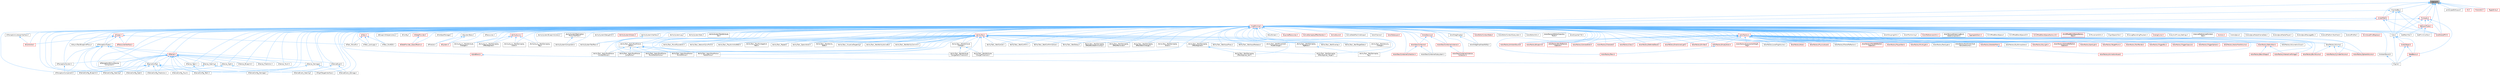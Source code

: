 digraph "Interval.h"
{
 // INTERACTIVE_SVG=YES
 // LATEX_PDF_SIZE
  bgcolor="transparent";
  edge [fontname=Helvetica,fontsize=10,labelfontname=Helvetica,labelfontsize=10];
  node [fontname=Helvetica,fontsize=10,shape=box,height=0.2,width=0.4];
  Node1 [id="Node000001",label="Interval.h",height=0.2,width=0.4,color="gray40", fillcolor="grey60", style="filled", fontcolor="black",tooltip=" "];
  Node1 -> Node2 [id="edge1_Node000001_Node000002",dir="back",color="steelblue1",style="solid",tooltip=" "];
  Node2 [id="Node000002",label="Core.h",height=0.2,width=0.4,color="grey40", fillcolor="white", style="filled",URL="$d6/dd7/Core_8h.html",tooltip=" "];
  Node2 -> Node3 [id="edge2_Node000002_Node000003",dir="back",color="steelblue1",style="solid",tooltip=" "];
  Node3 [id="Node000003",label="CoreUObject.h",height=0.2,width=0.4,color="red", fillcolor="#FFF0F0", style="filled",URL="$d0/ded/CoreUObject_8h.html",tooltip=" "];
  Node3 -> Node4 [id="edge3_Node000003_Node000004",dir="back",color="steelblue1",style="solid",tooltip=" "];
  Node4 [id="Node000004",label="Engine.h",height=0.2,width=0.4,color="grey40", fillcolor="white", style="filled",URL="$d1/d34/Public_2Engine_8h.html",tooltip=" "];
  Node3 -> Node6 [id="edge4_Node000003_Node000006",dir="back",color="steelblue1",style="solid",tooltip=" "];
  Node6 [id="Node000006",label="SlateBasics.h",height=0.2,width=0.4,color="red", fillcolor="#FFF0F0", style="filled",URL="$da/d2f/SlateBasics_8h.html",tooltip=" "];
  Node6 -> Node4 [id="edge5_Node000006_Node000004",dir="back",color="steelblue1",style="solid",tooltip=" "];
  Node2 -> Node4 [id="edge6_Node000002_Node000004",dir="back",color="steelblue1",style="solid",tooltip=" "];
  Node2 -> Node6 [id="edge7_Node000002_Node000006",dir="back",color="steelblue1",style="solid",tooltip=" "];
  Node1 -> Node11 [id="edge8_Node000001_Node000011",dir="back",color="steelblue1",style="solid",tooltip=" "];
  Node11 [id="Node000011",label="CoreMinimal.h",height=0.2,width=0.4,color="red", fillcolor="#FFF0F0", style="filled",URL="$d7/d67/CoreMinimal_8h.html",tooltip=" "];
  Node11 -> Node12 [id="edge9_Node000011_Node000012",dir="back",color="steelblue1",style="solid",tooltip=" "];
  Node12 [id="Node000012",label="AIAsyncTaskBlueprintProxy.h",height=0.2,width=0.4,color="grey40", fillcolor="white", style="filled",URL="$db/d07/AIAsyncTaskBlueprintProxy_8h.html",tooltip=" "];
  Node11 -> Node13 [id="edge10_Node000011_Node000013",dir="back",color="steelblue1",style="solid",tooltip=" "];
  Node13 [id="Node000013",label="AIBlueprintHelperLibrary.h",height=0.2,width=0.4,color="grey40", fillcolor="white", style="filled",URL="$dc/d00/AIBlueprintHelperLibrary_8h.html",tooltip=" "];
  Node11 -> Node14 [id="edge11_Node000011_Node000014",dir="back",color="steelblue1",style="solid",tooltip=" "];
  Node14 [id="Node000014",label="AIConfig.h",height=0.2,width=0.4,color="grey40", fillcolor="white", style="filled",URL="$da/da3/AIConfig_8h.html",tooltip=" "];
  Node11 -> Node15 [id="edge12_Node000011_Node000015",dir="back",color="steelblue1",style="solid",tooltip=" "];
  Node15 [id="Node000015",label="AIController.h",height=0.2,width=0.4,color="red", fillcolor="#FFF0F0", style="filled",URL="$d7/dd8/AIController_8h.html",tooltip=" "];
  Node11 -> Node18 [id="edge13_Node000011_Node000018",dir="back",color="steelblue1",style="solid",tooltip=" "];
  Node18 [id="Node000018",label="AIDataProvider.h",height=0.2,width=0.4,color="red", fillcolor="#FFF0F0", style="filled",URL="$dd/d5b/AIDataProvider_8h.html",tooltip=" "];
  Node18 -> Node19 [id="edge14_Node000018_Node000019",dir="back",color="steelblue1",style="solid",tooltip=" "];
  Node19 [id="Node000019",label="AIDataProvider_QueryParams.h",height=0.2,width=0.4,color="red", fillcolor="#FFF0F0", style="filled",URL="$d3/dd9/AIDataProvider__QueryParams_8h.html",tooltip=" "];
  Node11 -> Node19 [id="edge15_Node000011_Node000019",dir="back",color="steelblue1",style="solid",tooltip=" "];
  Node11 -> Node29 [id="edge16_Node000011_Node000029",dir="back",color="steelblue1",style="solid",tooltip=" "];
  Node29 [id="Node000029",label="AIHotSpotManager.h",height=0.2,width=0.4,color="grey40", fillcolor="white", style="filled",URL="$da/d1d/AIHotSpotManager_8h.html",tooltip=" "];
  Node11 -> Node30 [id="edge17_Node000011_Node000030",dir="back",color="steelblue1",style="solid",tooltip=" "];
  Node30 [id="Node000030",label="AIModule.h",height=0.2,width=0.4,color="grey40", fillcolor="white", style="filled",URL="$d9/df1/AIModule_8h.html",tooltip=" "];
  Node11 -> Node31 [id="edge18_Node000011_Node000031",dir="back",color="steelblue1",style="solid",tooltip=" "];
  Node31 [id="Node000031",label="AIPerceptionComponent.h",height=0.2,width=0.4,color="grey40", fillcolor="white", style="filled",URL="$d6/d0a/AIPerceptionComponent_8h.html",tooltip=" "];
  Node11 -> Node32 [id="edge19_Node000011_Node000032",dir="back",color="steelblue1",style="solid",tooltip=" "];
  Node32 [id="Node000032",label="AIPerceptionListenerInterface.h",height=0.2,width=0.4,color="grey40", fillcolor="white", style="filled",URL="$d4/dd7/AIPerceptionListenerInterface_8h.html",tooltip=" "];
  Node32 -> Node15 [id="edge20_Node000032_Node000015",dir="back",color="steelblue1",style="solid",tooltip=" "];
  Node11 -> Node33 [id="edge21_Node000011_Node000033",dir="back",color="steelblue1",style="solid",tooltip=" "];
  Node33 [id="Node000033",label="AIPerceptionStimuliSource\lComponent.h",height=0.2,width=0.4,color="grey40", fillcolor="white", style="filled",URL="$df/da3/AIPerceptionStimuliSourceComponent_8h.html",tooltip=" "];
  Node11 -> Node34 [id="edge22_Node000011_Node000034",dir="back",color="steelblue1",style="solid",tooltip=" "];
  Node34 [id="Node000034",label="AIPerceptionSystem.h",height=0.2,width=0.4,color="grey40", fillcolor="white", style="filled",URL="$d0/d08/AIPerceptionSystem_8h.html",tooltip=" "];
  Node34 -> Node31 [id="edge23_Node000034_Node000031",dir="back",color="steelblue1",style="solid",tooltip=" "];
  Node11 -> Node35 [id="edge24_Node000011_Node000035",dir="back",color="steelblue1",style="solid",tooltip=" "];
  Node35 [id="Node000035",label="AIPerceptionTypes.h",height=0.2,width=0.4,color="grey40", fillcolor="white", style="filled",URL="$de/d00/AIPerceptionTypes_8h.html",tooltip=" "];
  Node35 -> Node31 [id="edge25_Node000035_Node000031",dir="back",color="steelblue1",style="solid",tooltip=" "];
  Node35 -> Node34 [id="edge26_Node000035_Node000034",dir="back",color="steelblue1",style="solid",tooltip=" "];
  Node35 -> Node36 [id="edge27_Node000035_Node000036",dir="back",color="steelblue1",style="solid",tooltip=" "];
  Node36 [id="Node000036",label="AISense.h",height=0.2,width=0.4,color="red", fillcolor="#FFF0F0", style="filled",URL="$d3/dbd/AISense_8h.html",tooltip=" "];
  Node36 -> Node31 [id="edge28_Node000036_Node000031",dir="back",color="steelblue1",style="solid",tooltip=" "];
  Node36 -> Node33 [id="edge29_Node000036_Node000033",dir="back",color="steelblue1",style="solid",tooltip=" "];
  Node36 -> Node34 [id="edge30_Node000036_Node000034",dir="back",color="steelblue1",style="solid",tooltip=" "];
  Node36 -> Node37 [id="edge31_Node000036_Node000037",dir="back",color="steelblue1",style="solid",tooltip=" "];
  Node37 [id="Node000037",label="AISenseConfig.h",height=0.2,width=0.4,color="grey40", fillcolor="white", style="filled",URL="$d4/d73/AISenseConfig_8h.html",tooltip=" "];
  Node37 -> Node38 [id="edge32_Node000037_Node000038",dir="back",color="steelblue1",style="solid",tooltip=" "];
  Node38 [id="Node000038",label="AISenseConfig_Blueprint.h",height=0.2,width=0.4,color="grey40", fillcolor="white", style="filled",URL="$d7/ddf/AISenseConfig__Blueprint_8h.html",tooltip=" "];
  Node37 -> Node39 [id="edge33_Node000037_Node000039",dir="back",color="steelblue1",style="solid",tooltip=" "];
  Node39 [id="Node000039",label="AISenseConfig_Damage.h",height=0.2,width=0.4,color="grey40", fillcolor="white", style="filled",URL="$d4/d13/AISenseConfig__Damage_8h.html",tooltip=" "];
  Node37 -> Node40 [id="edge34_Node000037_Node000040",dir="back",color="steelblue1",style="solid",tooltip=" "];
  Node40 [id="Node000040",label="AISenseConfig_Hearing.h",height=0.2,width=0.4,color="grey40", fillcolor="white", style="filled",URL="$df/d81/AISenseConfig__Hearing_8h.html",tooltip=" "];
  Node37 -> Node41 [id="edge35_Node000037_Node000041",dir="back",color="steelblue1",style="solid",tooltip=" "];
  Node41 [id="Node000041",label="AISenseConfig_Prediction.h",height=0.2,width=0.4,color="grey40", fillcolor="white", style="filled",URL="$d2/d6e/AISenseConfig__Prediction_8h.html",tooltip=" "];
  Node37 -> Node42 [id="edge36_Node000037_Node000042",dir="back",color="steelblue1",style="solid",tooltip=" "];
  Node42 [id="Node000042",label="AISenseConfig_Sight.h",height=0.2,width=0.4,color="grey40", fillcolor="white", style="filled",URL="$d7/d17/AISenseConfig__Sight_8h.html",tooltip=" "];
  Node37 -> Node43 [id="edge37_Node000037_Node000043",dir="back",color="steelblue1",style="solid",tooltip=" "];
  Node43 [id="Node000043",label="AISenseConfig_Team.h",height=0.2,width=0.4,color="grey40", fillcolor="white", style="filled",URL="$dc/daf/AISenseConfig__Team_8h.html",tooltip=" "];
  Node37 -> Node44 [id="edge38_Node000037_Node000044",dir="back",color="steelblue1",style="solid",tooltip=" "];
  Node44 [id="Node000044",label="AISenseConfig_Touch.h",height=0.2,width=0.4,color="grey40", fillcolor="white", style="filled",URL="$df/d3a/AISenseConfig__Touch_8h.html",tooltip=" "];
  Node36 -> Node38 [id="edge39_Node000036_Node000038",dir="back",color="steelblue1",style="solid",tooltip=" "];
  Node36 -> Node39 [id="edge40_Node000036_Node000039",dir="back",color="steelblue1",style="solid",tooltip=" "];
  Node36 -> Node40 [id="edge41_Node000036_Node000040",dir="back",color="steelblue1",style="solid",tooltip=" "];
  Node36 -> Node41 [id="edge42_Node000036_Node000041",dir="back",color="steelblue1",style="solid",tooltip=" "];
  Node36 -> Node42 [id="edge43_Node000036_Node000042",dir="back",color="steelblue1",style="solid",tooltip=" "];
  Node36 -> Node43 [id="edge44_Node000036_Node000043",dir="back",color="steelblue1",style="solid",tooltip=" "];
  Node36 -> Node44 [id="edge45_Node000036_Node000044",dir="back",color="steelblue1",style="solid",tooltip=" "];
  Node36 -> Node45 [id="edge46_Node000036_Node000045",dir="back",color="steelblue1",style="solid",tooltip=" "];
  Node45 [id="Node000045",label="AISense_Blueprint.h",height=0.2,width=0.4,color="grey40", fillcolor="white", style="filled",URL="$d6/d30/AISense__Blueprint_8h.html",tooltip=" "];
  Node36 -> Node46 [id="edge47_Node000036_Node000046",dir="back",color="steelblue1",style="solid",tooltip=" "];
  Node46 [id="Node000046",label="AISense_Damage.h",height=0.2,width=0.4,color="grey40", fillcolor="white", style="filled",URL="$dd/d37/AISense__Damage_8h.html",tooltip=" "];
  Node46 -> Node39 [id="edge48_Node000046_Node000039",dir="back",color="steelblue1",style="solid",tooltip=" "];
  Node46 -> Node47 [id="edge49_Node000046_Node000047",dir="back",color="steelblue1",style="solid",tooltip=" "];
  Node47 [id="Node000047",label="AISenseEvent_Damage.h",height=0.2,width=0.4,color="grey40", fillcolor="white", style="filled",URL="$db/d23/AISenseEvent__Damage_8h.html",tooltip=" "];
  Node36 -> Node48 [id="edge50_Node000036_Node000048",dir="back",color="steelblue1",style="solid",tooltip=" "];
  Node48 [id="Node000048",label="AISense_Hearing.h",height=0.2,width=0.4,color="grey40", fillcolor="white", style="filled",URL="$dc/d03/AISense__Hearing_8h.html",tooltip=" "];
  Node48 -> Node40 [id="edge51_Node000048_Node000040",dir="back",color="steelblue1",style="solid",tooltip=" "];
  Node48 -> Node49 [id="edge52_Node000048_Node000049",dir="back",color="steelblue1",style="solid",tooltip=" "];
  Node49 [id="Node000049",label="AISenseEvent_Hearing.h",height=0.2,width=0.4,color="grey40", fillcolor="white", style="filled",URL="$df/d3a/AISenseEvent__Hearing_8h.html",tooltip=" "];
  Node36 -> Node50 [id="edge53_Node000036_Node000050",dir="back",color="steelblue1",style="solid",tooltip=" "];
  Node50 [id="Node000050",label="AISense_Prediction.h",height=0.2,width=0.4,color="grey40", fillcolor="white", style="filled",URL="$d4/de0/AISense__Prediction_8h.html",tooltip=" "];
  Node36 -> Node51 [id="edge54_Node000036_Node000051",dir="back",color="steelblue1",style="solid",tooltip=" "];
  Node51 [id="Node000051",label="AISense_Sight.h",height=0.2,width=0.4,color="grey40", fillcolor="white", style="filled",URL="$d7/d6f/AISense__Sight_8h.html",tooltip=" "];
  Node51 -> Node42 [id="edge55_Node000051_Node000042",dir="back",color="steelblue1",style="solid",tooltip=" "];
  Node51 -> Node52 [id="edge56_Node000051_Node000052",dir="back",color="steelblue1",style="solid",tooltip=" "];
  Node52 [id="Node000052",label="AISightTargetInterface.h",height=0.2,width=0.4,color="grey40", fillcolor="white", style="filled",URL="$d0/dd7/AISightTargetInterface_8h.html",tooltip=" "];
  Node36 -> Node53 [id="edge57_Node000036_Node000053",dir="back",color="steelblue1",style="solid",tooltip=" "];
  Node53 [id="Node000053",label="AISense_Team.h",height=0.2,width=0.4,color="grey40", fillcolor="white", style="filled",URL="$d7/d7a/AISense__Team_8h.html",tooltip=" "];
  Node53 -> Node43 [id="edge58_Node000053_Node000043",dir="back",color="steelblue1",style="solid",tooltip=" "];
  Node36 -> Node54 [id="edge59_Node000036_Node000054",dir="back",color="steelblue1",style="solid",tooltip=" "];
  Node54 [id="Node000054",label="AISense_Touch.h",height=0.2,width=0.4,color="grey40", fillcolor="white", style="filled",URL="$d6/db4/AISense__Touch_8h.html",tooltip=" "];
  Node35 -> Node37 [id="edge60_Node000035_Node000037",dir="back",color="steelblue1",style="solid",tooltip=" "];
  Node35 -> Node40 [id="edge61_Node000035_Node000040",dir="back",color="steelblue1",style="solid",tooltip=" "];
  Node35 -> Node42 [id="edge62_Node000035_Node000042",dir="back",color="steelblue1",style="solid",tooltip=" "];
  Node35 -> Node55 [id="edge63_Node000035_Node000055",dir="back",color="steelblue1",style="solid",tooltip=" "];
  Node55 [id="Node000055",label="AISenseEvent.h",height=0.2,width=0.4,color="grey40", fillcolor="white", style="filled",URL="$de/d44/AISenseEvent_8h.html",tooltip=" "];
  Node55 -> Node47 [id="edge64_Node000055_Node000047",dir="back",color="steelblue1",style="solid",tooltip=" "];
  Node55 -> Node49 [id="edge65_Node000055_Node000049",dir="back",color="steelblue1",style="solid",tooltip=" "];
  Node11 -> Node56 [id="edge66_Node000011_Node000056",dir="back",color="steelblue1",style="solid",tooltip=" "];
  Node56 [id="Node000056",label="AIResourceInterface.h",height=0.2,width=0.4,color="red", fillcolor="#FFF0F0", style="filled",URL="$dd/d0d/AIResourceInterface_8h.html",tooltip=" "];
  Node11 -> Node113 [id="edge67_Node000011_Node000113",dir="back",color="steelblue1",style="solid",tooltip=" "];
  Node113 [id="Node000113",label="AIResources.h",height=0.2,width=0.4,color="grey40", fillcolor="white", style="filled",URL="$d9/db0/AIResources_8h.html",tooltip=" "];
  Node11 -> Node36 [id="edge68_Node000011_Node000036",dir="back",color="steelblue1",style="solid",tooltip=" "];
  Node11 -> Node37 [id="edge69_Node000011_Node000037",dir="back",color="steelblue1",style="solid",tooltip=" "];
  Node11 -> Node38 [id="edge70_Node000011_Node000038",dir="back",color="steelblue1",style="solid",tooltip=" "];
  Node11 -> Node39 [id="edge71_Node000011_Node000039",dir="back",color="steelblue1",style="solid",tooltip=" "];
  Node11 -> Node40 [id="edge72_Node000011_Node000040",dir="back",color="steelblue1",style="solid",tooltip=" "];
  Node11 -> Node41 [id="edge73_Node000011_Node000041",dir="back",color="steelblue1",style="solid",tooltip=" "];
  Node11 -> Node42 [id="edge74_Node000011_Node000042",dir="back",color="steelblue1",style="solid",tooltip=" "];
  Node11 -> Node43 [id="edge75_Node000011_Node000043",dir="back",color="steelblue1",style="solid",tooltip=" "];
  Node11 -> Node44 [id="edge76_Node000011_Node000044",dir="back",color="steelblue1",style="solid",tooltip=" "];
  Node11 -> Node55 [id="edge77_Node000011_Node000055",dir="back",color="steelblue1",style="solid",tooltip=" "];
  Node11 -> Node47 [id="edge78_Node000011_Node000047",dir="back",color="steelblue1",style="solid",tooltip=" "];
  Node11 -> Node49 [id="edge79_Node000011_Node000049",dir="back",color="steelblue1",style="solid",tooltip=" "];
  Node11 -> Node45 [id="edge80_Node000011_Node000045",dir="back",color="steelblue1",style="solid",tooltip=" "];
  Node11 -> Node46 [id="edge81_Node000011_Node000046",dir="back",color="steelblue1",style="solid",tooltip=" "];
  Node11 -> Node48 [id="edge82_Node000011_Node000048",dir="back",color="steelblue1",style="solid",tooltip=" "];
  Node11 -> Node50 [id="edge83_Node000011_Node000050",dir="back",color="steelblue1",style="solid",tooltip=" "];
  Node11 -> Node51 [id="edge84_Node000011_Node000051",dir="back",color="steelblue1",style="solid",tooltip=" "];
  Node11 -> Node53 [id="edge85_Node000011_Node000053",dir="back",color="steelblue1",style="solid",tooltip=" "];
  Node11 -> Node54 [id="edge86_Node000011_Node000054",dir="back",color="steelblue1",style="solid",tooltip=" "];
  Node11 -> Node52 [id="edge87_Node000011_Node000052",dir="back",color="steelblue1",style="solid",tooltip=" "];
  Node11 -> Node114 [id="edge88_Node000011_Node000114",dir="back",color="steelblue1",style="solid",tooltip=" "];
  Node114 [id="Node000114",label="AISystem.h",height=0.2,width=0.4,color="red", fillcolor="#FFF0F0", style="filled",URL="$d0/d71/AISystem_8h.html",tooltip=" "];
  Node11 -> Node119 [id="edge89_Node000011_Node000119",dir="back",color="steelblue1",style="solid",tooltip=" "];
  Node119 [id="Node000119",label="AISystemBase.h",height=0.2,width=0.4,color="grey40", fillcolor="white", style="filled",URL="$d5/d44/AISystemBase_8h.html",tooltip=" "];
  Node119 -> Node30 [id="edge90_Node000119_Node000030",dir="back",color="steelblue1",style="solid",tooltip=" "];
  Node119 -> Node114 [id="edge91_Node000119_Node000114",dir="back",color="steelblue1",style="solid",tooltip=" "];
  Node11 -> Node120 [id="edge92_Node000011_Node000120",dir="back",color="steelblue1",style="solid",tooltip=" "];
  Node120 [id="Node000120",label="AITask.h",height=0.2,width=0.4,color="red", fillcolor="#FFF0F0", style="filled",URL="$d6/de2/AITask_8h.html",tooltip=" "];
  Node120 -> Node121 [id="edge93_Node000120_Node000121",dir="back",color="steelblue1",style="solid",tooltip=" "];
  Node121 [id="Node000121",label="AITask_LockLogic.h",height=0.2,width=0.4,color="grey40", fillcolor="white", style="filled",URL="$d8/d28/AITask__LockLogic_8h.html",tooltip=" "];
  Node120 -> Node110 [id="edge94_Node000120_Node000110",dir="back",color="steelblue1",style="solid",tooltip=" "];
  Node110 [id="Node000110",label="AITask_MoveTo.h",height=0.2,width=0.4,color="grey40", fillcolor="white", style="filled",URL="$d4/dc4/AITask__MoveTo_8h.html",tooltip=" "];
  Node120 -> Node122 [id="edge95_Node000120_Node000122",dir="back",color="steelblue1",style="solid",tooltip=" "];
  Node122 [id="Node000122",label="AITask_RunEQS.h",height=0.2,width=0.4,color="grey40", fillcolor="white", style="filled",URL="$d9/d9f/AITask__RunEQS_8h.html",tooltip=" "];
  Node11 -> Node121 [id="edge96_Node000011_Node000121",dir="back",color="steelblue1",style="solid",tooltip=" "];
  Node11 -> Node110 [id="edge97_Node000011_Node000110",dir="back",color="steelblue1",style="solid",tooltip=" "];
  Node11 -> Node122 [id="edge98_Node000011_Node000122",dir="back",color="steelblue1",style="solid",tooltip=" "];
  Node11 -> Node123 [id="edge99_Node000011_Node000123",dir="back",color="steelblue1",style="solid",tooltip=" "];
  Node123 [id="Node000123",label="AITypes.h",height=0.2,width=0.4,color="red", fillcolor="#FFF0F0", style="filled",URL="$dd/d64/AITypes_8h.html",tooltip=" "];
  Node123 -> Node12 [id="edge100_Node000123_Node000012",dir="back",color="steelblue1",style="solid",tooltip=" "];
  Node123 -> Node15 [id="edge101_Node000123_Node000015",dir="back",color="steelblue1",style="solid",tooltip=" "];
  Node123 -> Node35 [id="edge102_Node000123_Node000035",dir="back",color="steelblue1",style="solid",tooltip=" "];
  Node123 -> Node56 [id="edge103_Node000123_Node000056",dir="back",color="steelblue1",style="solid",tooltip=" "];
  Node123 -> Node110 [id="edge104_Node000123_Node000110",dir="back",color="steelblue1",style="solid",tooltip=" "];
  Node11 -> Node128 [id="edge105_Node000011_Node000128",dir="back",color="steelblue1",style="solid",tooltip=" "];
  Node128 [id="Node000128",label="AbilityAsync.h",height=0.2,width=0.4,color="red", fillcolor="#FFF0F0", style="filled",URL="$d8/dce/AbilityAsync_8h.html",tooltip=" "];
  Node128 -> Node129 [id="edge106_Node000128_Node000129",dir="back",color="steelblue1",style="solid",tooltip=" "];
  Node129 [id="Node000129",label="AbilityAsync_WaitAttribute\lChanged.h",height=0.2,width=0.4,color="grey40", fillcolor="white", style="filled",URL="$d8/d81/AbilityAsync__WaitAttributeChanged_8h.html",tooltip=" "];
  Node128 -> Node130 [id="edge107_Node000128_Node000130",dir="back",color="steelblue1",style="solid",tooltip=" "];
  Node130 [id="Node000130",label="AbilityAsync_WaitGameplay\lEffectApplied.h",height=0.2,width=0.4,color="grey40", fillcolor="white", style="filled",URL="$dd/d1a/AbilityAsync__WaitGameplayEffectApplied_8h.html",tooltip=" "];
  Node128 -> Node131 [id="edge108_Node000128_Node000131",dir="back",color="steelblue1",style="solid",tooltip=" "];
  Node131 [id="Node000131",label="AbilityAsync_WaitGameplay\lEvent.h",height=0.2,width=0.4,color="grey40", fillcolor="white", style="filled",URL="$d4/d2d/AbilityAsync__WaitGameplayEvent_8h.html",tooltip=" "];
  Node128 -> Node132 [id="edge109_Node000128_Node000132",dir="back",color="steelblue1",style="solid",tooltip=" "];
  Node132 [id="Node000132",label="AbilityAsync_WaitGameplay\lTag.h",height=0.2,width=0.4,color="grey40", fillcolor="white", style="filled",URL="$d8/dc5/AbilityAsync__WaitGameplayTag_8h.html",tooltip=" "];
  Node11 -> Node129 [id="edge110_Node000011_Node000129",dir="back",color="steelblue1",style="solid",tooltip=" "];
  Node11 -> Node130 [id="edge111_Node000011_Node000130",dir="back",color="steelblue1",style="solid",tooltip=" "];
  Node11 -> Node131 [id="edge112_Node000011_Node000131",dir="back",color="steelblue1",style="solid",tooltip=" "];
  Node11 -> Node132 [id="edge113_Node000011_Node000132",dir="back",color="steelblue1",style="solid",tooltip=" "];
  Node11 -> Node135 [id="edge114_Node000011_Node000135",dir="back",color="steelblue1",style="solid",tooltip=" "];
  Node135 [id="Node000135",label="AbilitySystemBlueprintLibrary.h",height=0.2,width=0.4,color="grey40", fillcolor="white", style="filled",URL="$d5/dd6/AbilitySystemBlueprintLibrary_8h.html",tooltip=" "];
  Node11 -> Node136 [id="edge115_Node000011_Node000136",dir="back",color="steelblue1",style="solid",tooltip=" "];
  Node136 [id="Node000136",label="AbilitySystemComponent.h",height=0.2,width=0.4,color="grey40", fillcolor="white", style="filled",URL="$d0/da3/AbilitySystemComponent_8h.html",tooltip=" "];
  Node11 -> Node137 [id="edge116_Node000011_Node000137",dir="back",color="steelblue1",style="solid",tooltip=" "];
  Node137 [id="Node000137",label="AbilitySystemDebugHUD.h",height=0.2,width=0.4,color="grey40", fillcolor="white", style="filled",URL="$dc/d84/AbilitySystemDebugHUD_8h.html",tooltip=" "];
  Node11 -> Node138 [id="edge117_Node000011_Node000138",dir="back",color="steelblue1",style="solid",tooltip=" "];
  Node138 [id="Node000138",label="AbilitySystemGlobals.h",height=0.2,width=0.4,color="red", fillcolor="#FFF0F0", style="filled",URL="$dc/d82/AbilitySystemGlobals_8h.html",tooltip=" "];
  Node11 -> Node140 [id="edge118_Node000011_Node000140",dir="back",color="steelblue1",style="solid",tooltip=" "];
  Node140 [id="Node000140",label="AbilitySystemInterface.h",height=0.2,width=0.4,color="grey40", fillcolor="white", style="filled",URL="$d8/d76/AbilitySystemInterface_8h.html",tooltip=" "];
  Node140 -> Node141 [id="edge119_Node000140_Node000141",dir="back",color="steelblue1",style="solid",tooltip=" "];
  Node141 [id="Node000141",label="AbilitySystemTestPawn.h",height=0.2,width=0.4,color="grey40", fillcolor="white", style="filled",URL="$d9/d5f/AbilitySystemTestPawn_8h.html",tooltip=" "];
  Node11 -> Node142 [id="edge120_Node000011_Node000142",dir="back",color="steelblue1",style="solid",tooltip=" "];
  Node142 [id="Node000142",label="AbilitySystemLog.h",height=0.2,width=0.4,color="grey40", fillcolor="white", style="filled",URL="$d9/d0f/AbilitySystemLog_8h.html",tooltip=" "];
  Node11 -> Node143 [id="edge121_Node000011_Node000143",dir="back",color="steelblue1",style="solid",tooltip=" "];
  Node143 [id="Node000143",label="AbilitySystemReplication\lProxyInterface.h",height=0.2,width=0.4,color="grey40", fillcolor="white", style="filled",URL="$d9/d17/AbilitySystemReplicationProxyInterface_8h.html",tooltip=" "];
  Node143 -> Node136 [id="edge122_Node000143_Node000136",dir="back",color="steelblue1",style="solid",tooltip=" "];
  Node11 -> Node144 [id="edge123_Node000011_Node000144",dir="back",color="steelblue1",style="solid",tooltip=" "];
  Node144 [id="Node000144",label="AbilitySystemStats.h",height=0.2,width=0.4,color="grey40", fillcolor="white", style="filled",URL="$d2/d42/AbilitySystemStats_8h.html",tooltip=" "];
  Node11 -> Node145 [id="edge124_Node000011_Node000145",dir="back",color="steelblue1",style="solid",tooltip=" "];
  Node145 [id="Node000145",label="AbilitySystemTestAttribute\lSet.h",height=0.2,width=0.4,color="grey40", fillcolor="white", style="filled",URL="$df/d1f/AbilitySystemTestAttributeSet_8h.html",tooltip=" "];
  Node11 -> Node141 [id="edge125_Node000011_Node000141",dir="back",color="steelblue1",style="solid",tooltip=" "];
  Node11 -> Node146 [id="edge126_Node000011_Node000146",dir="back",color="steelblue1",style="solid",tooltip=" "];
  Node146 [id="Node000146",label="AbilityTask.h",height=0.2,width=0.4,color="red", fillcolor="#FFF0F0", style="filled",URL="$d2/d8e/AbilityTask_8h.html",tooltip=" "];
  Node146 -> Node147 [id="edge127_Node000146_Node000147",dir="back",color="steelblue1",style="solid",tooltip=" "];
  Node147 [id="Node000147",label="AbilityTask_ApplyRootMotion\lConstantForce.h",height=0.2,width=0.4,color="grey40", fillcolor="white", style="filled",URL="$d0/de8/AbilityTask__ApplyRootMotionConstantForce_8h.html",tooltip=" "];
  Node146 -> Node148 [id="edge128_Node000146_Node000148",dir="back",color="steelblue1",style="solid",tooltip=" "];
  Node148 [id="Node000148",label="AbilityTask_ApplyRootMotion\lJumpForce.h",height=0.2,width=0.4,color="grey40", fillcolor="white", style="filled",URL="$d7/db6/AbilityTask__ApplyRootMotionJumpForce_8h.html",tooltip=" "];
  Node146 -> Node149 [id="edge129_Node000146_Node000149",dir="back",color="steelblue1",style="solid",tooltip=" "];
  Node149 [id="Node000149",label="AbilityTask_ApplyRootMotion\lMoveToActorForce.h",height=0.2,width=0.4,color="grey40", fillcolor="white", style="filled",URL="$d5/de3/AbilityTask__ApplyRootMotionMoveToActorForce_8h.html",tooltip=" "];
  Node146 -> Node150 [id="edge130_Node000146_Node000150",dir="back",color="steelblue1",style="solid",tooltip=" "];
  Node150 [id="Node000150",label="AbilityTask_ApplyRootMotion\lMoveToForce.h",height=0.2,width=0.4,color="grey40", fillcolor="white", style="filled",URL="$d3/dc3/AbilityTask__ApplyRootMotionMoveToForce_8h.html",tooltip=" "];
  Node146 -> Node151 [id="edge131_Node000146_Node000151",dir="back",color="steelblue1",style="solid",tooltip=" "];
  Node151 [id="Node000151",label="AbilityTask_ApplyRootMotion\lRadialForce.h",height=0.2,width=0.4,color="grey40", fillcolor="white", style="filled",URL="$da/d06/AbilityTask__ApplyRootMotionRadialForce_8h.html",tooltip=" "];
  Node146 -> Node152 [id="edge132_Node000146_Node000152",dir="back",color="steelblue1",style="solid",tooltip=" "];
  Node152 [id="Node000152",label="AbilityTask_ApplyRootMotion\l_Base.h",height=0.2,width=0.4,color="grey40", fillcolor="white", style="filled",URL="$d8/d7d/AbilityTask__ApplyRootMotion__Base_8h.html",tooltip=" "];
  Node152 -> Node147 [id="edge133_Node000152_Node000147",dir="back",color="steelblue1",style="solid",tooltip=" "];
  Node152 -> Node148 [id="edge134_Node000152_Node000148",dir="back",color="steelblue1",style="solid",tooltip=" "];
  Node152 -> Node149 [id="edge135_Node000152_Node000149",dir="back",color="steelblue1",style="solid",tooltip=" "];
  Node152 -> Node150 [id="edge136_Node000152_Node000150",dir="back",color="steelblue1",style="solid",tooltip=" "];
  Node152 -> Node151 [id="edge137_Node000152_Node000151",dir="back",color="steelblue1",style="solid",tooltip=" "];
  Node146 -> Node153 [id="edge138_Node000146_Node000153",dir="back",color="steelblue1",style="solid",tooltip=" "];
  Node153 [id="Node000153",label="AbilityTask_MoveToLocation.h",height=0.2,width=0.4,color="grey40", fillcolor="white", style="filled",URL="$da/d8d/AbilityTask__MoveToLocation_8h.html",tooltip=" "];
  Node146 -> Node154 [id="edge139_Node000146_Node000154",dir="back",color="steelblue1",style="solid",tooltip=" "];
  Node154 [id="Node000154",label="AbilityTask_NetworkSyncPoint.h",height=0.2,width=0.4,color="grey40", fillcolor="white", style="filled",URL="$dc/d62/AbilityTask__NetworkSyncPoint_8h.html",tooltip=" "];
  Node146 -> Node155 [id="edge140_Node000146_Node000155",dir="back",color="steelblue1",style="solid",tooltip=" "];
  Node155 [id="Node000155",label="AbilityTask_PlayAnimAndWait.h",height=0.2,width=0.4,color="grey40", fillcolor="white", style="filled",URL="$d4/d50/AbilityTask__PlayAnimAndWait_8h.html",tooltip=" "];
  Node146 -> Node156 [id="edge141_Node000146_Node000156",dir="back",color="steelblue1",style="solid",tooltip=" "];
  Node156 [id="Node000156",label="AbilityTask_PlayMontageAnd\lWait.h",height=0.2,width=0.4,color="grey40", fillcolor="white", style="filled",URL="$de/d05/AbilityTask__PlayMontageAndWait_8h.html",tooltip=" "];
  Node146 -> Node157 [id="edge142_Node000146_Node000157",dir="back",color="steelblue1",style="solid",tooltip=" "];
  Node157 [id="Node000157",label="AbilityTask_Repeat.h",height=0.2,width=0.4,color="grey40", fillcolor="white", style="filled",URL="$da/d7d/AbilityTask__Repeat_8h.html",tooltip=" "];
  Node146 -> Node158 [id="edge143_Node000146_Node000158",dir="back",color="steelblue1",style="solid",tooltip=" "];
  Node158 [id="Node000158",label="AbilityTask_SpawnActor.h",height=0.2,width=0.4,color="grey40", fillcolor="white", style="filled",URL="$dc/d97/AbilityTask__SpawnActor_8h.html",tooltip=" "];
  Node146 -> Node159 [id="edge144_Node000146_Node000159",dir="back",color="steelblue1",style="solid",tooltip=" "];
  Node159 [id="Node000159",label="AbilityTask_StartAbility\lState.h",height=0.2,width=0.4,color="grey40", fillcolor="white", style="filled",URL="$db/d91/AbilityTask__StartAbilityState_8h.html",tooltip=" "];
  Node146 -> Node160 [id="edge145_Node000146_Node000160",dir="back",color="steelblue1",style="solid",tooltip=" "];
  Node160 [id="Node000160",label="AbilityTask_VisualizeTargeting.h",height=0.2,width=0.4,color="grey40", fillcolor="white", style="filled",URL="$df/dbd/AbilityTask__VisualizeTargeting_8h.html",tooltip=" "];
  Node146 -> Node161 [id="edge146_Node000146_Node000161",dir="back",color="steelblue1",style="solid",tooltip=" "];
  Node161 [id="Node000161",label="AbilityTask_WaitAbilityActivate.h",height=0.2,width=0.4,color="grey40", fillcolor="white", style="filled",URL="$db/da3/AbilityTask__WaitAbilityActivate_8h.html",tooltip=" "];
  Node146 -> Node162 [id="edge147_Node000146_Node000162",dir="back",color="steelblue1",style="solid",tooltip=" "];
  Node162 [id="Node000162",label="AbilityTask_WaitAbilityCommit.h",height=0.2,width=0.4,color="grey40", fillcolor="white", style="filled",URL="$de/de8/AbilityTask__WaitAbilityCommit_8h.html",tooltip=" "];
  Node146 -> Node163 [id="edge148_Node000146_Node000163",dir="back",color="steelblue1",style="solid",tooltip=" "];
  Node163 [id="Node000163",label="AbilityTask_WaitAttribute\lChange.h",height=0.2,width=0.4,color="grey40", fillcolor="white", style="filled",URL="$dd/d60/AbilityTask__WaitAttributeChange_8h.html",tooltip=" "];
  Node163 -> Node164 [id="edge149_Node000163_Node000164",dir="back",color="steelblue1",style="solid",tooltip=" "];
  Node164 [id="Node000164",label="AbilityTask_WaitAttribute\lChangeRatioThreshold.h",height=0.2,width=0.4,color="grey40", fillcolor="white", style="filled",URL="$de/d5e/AbilityTask__WaitAttributeChangeRatioThreshold_8h.html",tooltip=" "];
  Node163 -> Node165 [id="edge150_Node000163_Node000165",dir="back",color="steelblue1",style="solid",tooltip=" "];
  Node165 [id="Node000165",label="AbilityTask_WaitAttribute\lChangeThreshold.h",height=0.2,width=0.4,color="grey40", fillcolor="white", style="filled",URL="$db/d3e/AbilityTask__WaitAttributeChangeThreshold_8h.html",tooltip=" "];
  Node146 -> Node164 [id="edge151_Node000146_Node000164",dir="back",color="steelblue1",style="solid",tooltip=" "];
  Node146 -> Node165 [id="edge152_Node000146_Node000165",dir="back",color="steelblue1",style="solid",tooltip=" "];
  Node146 -> Node166 [id="edge153_Node000146_Node000166",dir="back",color="steelblue1",style="solid",tooltip=" "];
  Node166 [id="Node000166",label="AbilityTask_WaitCancel.h",height=0.2,width=0.4,color="grey40", fillcolor="white", style="filled",URL="$dc/d16/AbilityTask__WaitCancel_8h.html",tooltip=" "];
  Node146 -> Node167 [id="edge154_Node000146_Node000167",dir="back",color="steelblue1",style="solid",tooltip=" "];
  Node167 [id="Node000167",label="AbilityTask_WaitConfirm.h",height=0.2,width=0.4,color="grey40", fillcolor="white", style="filled",URL="$d3/d4f/AbilityTask__WaitConfirm_8h.html",tooltip=" "];
  Node146 -> Node168 [id="edge155_Node000146_Node000168",dir="back",color="steelblue1",style="solid",tooltip=" "];
  Node168 [id="Node000168",label="AbilityTask_WaitConfirmCancel.h",height=0.2,width=0.4,color="grey40", fillcolor="white", style="filled",URL="$de/d88/AbilityTask__WaitConfirmCancel_8h.html",tooltip=" "];
  Node146 -> Node169 [id="edge156_Node000146_Node000169",dir="back",color="steelblue1",style="solid",tooltip=" "];
  Node169 [id="Node000169",label="AbilityTask_WaitDelay.h",height=0.2,width=0.4,color="grey40", fillcolor="white", style="filled",URL="$dc/d63/AbilityTask__WaitDelay_8h.html",tooltip=" "];
  Node146 -> Node170 [id="edge157_Node000146_Node000170",dir="back",color="steelblue1",style="solid",tooltip=" "];
  Node170 [id="Node000170",label="AbilityTask_WaitGameplay\lEffectApplied.h",height=0.2,width=0.4,color="grey40", fillcolor="white", style="filled",URL="$d8/dfe/AbilityTask__WaitGameplayEffectApplied_8h.html",tooltip=" "];
  Node170 -> Node171 [id="edge158_Node000170_Node000171",dir="back",color="steelblue1",style="solid",tooltip=" "];
  Node171 [id="Node000171",label="AbilityTask_WaitGameplay\lEffectApplied_Self.h",height=0.2,width=0.4,color="grey40", fillcolor="white", style="filled",URL="$d0/d01/AbilityTask__WaitGameplayEffectApplied__Self_8h.html",tooltip=" "];
  Node170 -> Node172 [id="edge159_Node000170_Node000172",dir="back",color="steelblue1",style="solid",tooltip=" "];
  Node172 [id="Node000172",label="AbilityTask_WaitGameplay\lEffectApplied_Target.h",height=0.2,width=0.4,color="grey40", fillcolor="white", style="filled",URL="$db/dc4/AbilityTask__WaitGameplayEffectApplied__Target_8h.html",tooltip=" "];
  Node146 -> Node173 [id="edge160_Node000146_Node000173",dir="back",color="steelblue1",style="solid",tooltip=" "];
  Node173 [id="Node000173",label="AbilityTask_WaitGameplay\lEffectBlockedImmunity.h",height=0.2,width=0.4,color="grey40", fillcolor="white", style="filled",URL="$d4/d24/AbilityTask__WaitGameplayEffectBlockedImmunity_8h.html",tooltip=" "];
  Node146 -> Node174 [id="edge161_Node000146_Node000174",dir="back",color="steelblue1",style="solid",tooltip=" "];
  Node174 [id="Node000174",label="AbilityTask_WaitGameplay\lEffectRemoved.h",height=0.2,width=0.4,color="grey40", fillcolor="white", style="filled",URL="$d1/da9/AbilityTask__WaitGameplayEffectRemoved_8h.html",tooltip=" "];
  Node146 -> Node175 [id="edge162_Node000146_Node000175",dir="back",color="steelblue1",style="solid",tooltip=" "];
  Node175 [id="Node000175",label="AbilityTask_WaitGameplay\lEffectStackChange.h",height=0.2,width=0.4,color="grey40", fillcolor="white", style="filled",URL="$de/db3/AbilityTask__WaitGameplayEffectStackChange_8h.html",tooltip=" "];
  Node146 -> Node176 [id="edge163_Node000146_Node000176",dir="back",color="steelblue1",style="solid",tooltip=" "];
  Node176 [id="Node000176",label="AbilityTask_WaitGameplay\lEvent.h",height=0.2,width=0.4,color="grey40", fillcolor="white", style="filled",URL="$dc/db8/AbilityTask__WaitGameplayEvent_8h.html",tooltip=" "];
  Node146 -> Node177 [id="edge164_Node000146_Node000177",dir="back",color="steelblue1",style="solid",tooltip=" "];
  Node177 [id="Node000177",label="AbilityTask_WaitGameplay\lTagBase.h",height=0.2,width=0.4,color="grey40", fillcolor="white", style="filled",URL="$d8/dd0/AbilityTask__WaitGameplayTagBase_8h.html",tooltip=" "];
  Node177 -> Node178 [id="edge165_Node000177_Node000178",dir="back",color="steelblue1",style="solid",tooltip=" "];
  Node178 [id="Node000178",label="AbilityTask_WaitGameplay\lTag.h",height=0.2,width=0.4,color="grey40", fillcolor="white", style="filled",URL="$d3/d4f/AbilityTask__WaitGameplayTag_8h.html",tooltip=" "];
  Node146 -> Node181 [id="edge166_Node000146_Node000181",dir="back",color="steelblue1",style="solid",tooltip=" "];
  Node181 [id="Node000181",label="AbilityTask_WaitInputPress.h",height=0.2,width=0.4,color="grey40", fillcolor="white", style="filled",URL="$d6/d00/AbilityTask__WaitInputPress_8h.html",tooltip=" "];
  Node146 -> Node182 [id="edge167_Node000146_Node000182",dir="back",color="steelblue1",style="solid",tooltip=" "];
  Node182 [id="Node000182",label="AbilityTask_WaitInputRelease.h",height=0.2,width=0.4,color="grey40", fillcolor="white", style="filled",URL="$d1/d89/AbilityTask__WaitInputRelease_8h.html",tooltip=" "];
  Node146 -> Node183 [id="edge168_Node000146_Node000183",dir="back",color="steelblue1",style="solid",tooltip=" "];
  Node183 [id="Node000183",label="AbilityTask_WaitMovement\lModeChange.h",height=0.2,width=0.4,color="grey40", fillcolor="white", style="filled",URL="$d9/df7/AbilityTask__WaitMovementModeChange_8h.html",tooltip=" "];
  Node146 -> Node184 [id="edge169_Node000146_Node000184",dir="back",color="steelblue1",style="solid",tooltip=" "];
  Node184 [id="Node000184",label="AbilityTask_WaitOverlap.h",height=0.2,width=0.4,color="grey40", fillcolor="white", style="filled",URL="$d9/dab/AbilityTask__WaitOverlap_8h.html",tooltip=" "];
  Node146 -> Node185 [id="edge170_Node000146_Node000185",dir="back",color="steelblue1",style="solid",tooltip=" "];
  Node185 [id="Node000185",label="AbilityTask_WaitTargetData.h",height=0.2,width=0.4,color="grey40", fillcolor="white", style="filled",URL="$d2/d40/AbilityTask__WaitTargetData_8h.html",tooltip=" "];
  Node146 -> Node186 [id="edge171_Node000146_Node000186",dir="back",color="steelblue1",style="solid",tooltip=" "];
  Node186 [id="Node000186",label="AbilityTask_WaitVelocity\lChange.h",height=0.2,width=0.4,color="grey40", fillcolor="white", style="filled",URL="$da/d38/AbilityTask__WaitVelocityChange_8h.html",tooltip=" "];
  Node11 -> Node147 [id="edge172_Node000011_Node000147",dir="back",color="steelblue1",style="solid",tooltip=" "];
  Node11 -> Node148 [id="edge173_Node000011_Node000148",dir="back",color="steelblue1",style="solid",tooltip=" "];
  Node11 -> Node149 [id="edge174_Node000011_Node000149",dir="back",color="steelblue1",style="solid",tooltip=" "];
  Node11 -> Node150 [id="edge175_Node000011_Node000150",dir="back",color="steelblue1",style="solid",tooltip=" "];
  Node11 -> Node151 [id="edge176_Node000011_Node000151",dir="back",color="steelblue1",style="solid",tooltip=" "];
  Node11 -> Node152 [id="edge177_Node000011_Node000152",dir="back",color="steelblue1",style="solid",tooltip=" "];
  Node11 -> Node153 [id="edge178_Node000011_Node000153",dir="back",color="steelblue1",style="solid",tooltip=" "];
  Node11 -> Node154 [id="edge179_Node000011_Node000154",dir="back",color="steelblue1",style="solid",tooltip=" "];
  Node11 -> Node155 [id="edge180_Node000011_Node000155",dir="back",color="steelblue1",style="solid",tooltip=" "];
  Node11 -> Node156 [id="edge181_Node000011_Node000156",dir="back",color="steelblue1",style="solid",tooltip=" "];
  Node11 -> Node157 [id="edge182_Node000011_Node000157",dir="back",color="steelblue1",style="solid",tooltip=" "];
  Node11 -> Node158 [id="edge183_Node000011_Node000158",dir="back",color="steelblue1",style="solid",tooltip=" "];
  Node11 -> Node159 [id="edge184_Node000011_Node000159",dir="back",color="steelblue1",style="solid",tooltip=" "];
  Node11 -> Node160 [id="edge185_Node000011_Node000160",dir="back",color="steelblue1",style="solid",tooltip=" "];
  Node11 -> Node161 [id="edge186_Node000011_Node000161",dir="back",color="steelblue1",style="solid",tooltip=" "];
  Node11 -> Node162 [id="edge187_Node000011_Node000162",dir="back",color="steelblue1",style="solid",tooltip=" "];
  Node11 -> Node163 [id="edge188_Node000011_Node000163",dir="back",color="steelblue1",style="solid",tooltip=" "];
  Node11 -> Node164 [id="edge189_Node000011_Node000164",dir="back",color="steelblue1",style="solid",tooltip=" "];
  Node11 -> Node165 [id="edge190_Node000011_Node000165",dir="back",color="steelblue1",style="solid",tooltip=" "];
  Node11 -> Node166 [id="edge191_Node000011_Node000166",dir="back",color="steelblue1",style="solid",tooltip=" "];
  Node11 -> Node167 [id="edge192_Node000011_Node000167",dir="back",color="steelblue1",style="solid",tooltip=" "];
  Node11 -> Node168 [id="edge193_Node000011_Node000168",dir="back",color="steelblue1",style="solid",tooltip=" "];
  Node11 -> Node169 [id="edge194_Node000011_Node000169",dir="back",color="steelblue1",style="solid",tooltip=" "];
  Node11 -> Node170 [id="edge195_Node000011_Node000170",dir="back",color="steelblue1",style="solid",tooltip=" "];
  Node11 -> Node171 [id="edge196_Node000011_Node000171",dir="back",color="steelblue1",style="solid",tooltip=" "];
  Node11 -> Node172 [id="edge197_Node000011_Node000172",dir="back",color="steelblue1",style="solid",tooltip=" "];
  Node11 -> Node173 [id="edge198_Node000011_Node000173",dir="back",color="steelblue1",style="solid",tooltip=" "];
  Node11 -> Node174 [id="edge199_Node000011_Node000174",dir="back",color="steelblue1",style="solid",tooltip=" "];
  Node11 -> Node175 [id="edge200_Node000011_Node000175",dir="back",color="steelblue1",style="solid",tooltip=" "];
  Node11 -> Node176 [id="edge201_Node000011_Node000176",dir="back",color="steelblue1",style="solid",tooltip=" "];
  Node11 -> Node178 [id="edge202_Node000011_Node000178",dir="back",color="steelblue1",style="solid",tooltip=" "];
  Node11 -> Node177 [id="edge203_Node000011_Node000177",dir="back",color="steelblue1",style="solid",tooltip=" "];
  Node11 -> Node181 [id="edge204_Node000011_Node000181",dir="back",color="steelblue1",style="solid",tooltip=" "];
  Node11 -> Node182 [id="edge205_Node000011_Node000182",dir="back",color="steelblue1",style="solid",tooltip=" "];
  Node11 -> Node183 [id="edge206_Node000011_Node000183",dir="back",color="steelblue1",style="solid",tooltip=" "];
  Node11 -> Node184 [id="edge207_Node000011_Node000184",dir="back",color="steelblue1",style="solid",tooltip=" "];
  Node11 -> Node185 [id="edge208_Node000011_Node000185",dir="back",color="steelblue1",style="solid",tooltip=" "];
  Node11 -> Node186 [id="edge209_Node000011_Node000186",dir="back",color="steelblue1",style="solid",tooltip=" "];
  Node11 -> Node187 [id="edge210_Node000011_Node000187",dir="back",color="steelblue1",style="solid",tooltip=" "];
  Node187 [id="Node000187",label="AboutScreen.h",height=0.2,width=0.4,color="grey40", fillcolor="white", style="filled",URL="$d0/d33/AboutScreen_8h.html",tooltip=" "];
  Node11 -> Node188 [id="edge211_Node000011_Node000188",dir="back",color="steelblue1",style="solid",tooltip=" "];
  Node188 [id="Node000188",label="AcquiredResources.h",height=0.2,width=0.4,color="red", fillcolor="#FFF0F0", style="filled",URL="$d2/dbe/AcquiredResources_8h.html",tooltip=" "];
  Node11 -> Node190 [id="edge212_Node000011_Node000190",dir="back",color="steelblue1",style="solid",tooltip=" "];
  Node190 [id="Node000190",label="ActiveGameplayEffectIterator.h",height=0.2,width=0.4,color="red", fillcolor="#FFF0F0", style="filled",URL="$d5/d9f/ActiveGameplayEffectIterator_8h.html",tooltip=" "];
  Node11 -> Node212 [id="edge213_Node000011_Node000212",dir="back",color="steelblue1",style="solid",tooltip=" "];
  Node212 [id="Node000212",label="ActiveSound.h",height=0.2,width=0.4,color="red", fillcolor="#FFF0F0", style="filled",URL="$dc/d95/ActiveSound_8h.html",tooltip=" "];
  Node11 -> Node218 [id="edge214_Node000011_Node000218",dir="back",color="steelblue1",style="solid",tooltip=" "];
  Node218 [id="Node000218",label="ActiveStateMachineScope.h",height=0.2,width=0.4,color="grey40", fillcolor="white", style="filled",URL="$db/d6d/ActiveStateMachineScope_8h.html",tooltip=" "];
  Node11 -> Node219 [id="edge215_Node000011_Node000219",dir="back",color="steelblue1",style="solid",tooltip=" "];
  Node219 [id="Node000219",label="ActorChannel.h",height=0.2,width=0.4,color="grey40", fillcolor="white", style="filled",URL="$d5/de0/ActorChannel_8h.html",tooltip=" "];
  Node11 -> Node220 [id="edge216_Node000011_Node000220",dir="back",color="steelblue1",style="solid",tooltip=" "];
  Node220 [id="Node000220",label="ActorDataLayer.h",height=0.2,width=0.4,color="red", fillcolor="#FFF0F0", style="filled",URL="$d1/d31/ActorDataLayer_8h.html",tooltip=" "];
  Node11 -> Node238 [id="edge217_Node000011_Node000238",dir="back",color="steelblue1",style="solid",tooltip=" "];
  Node238 [id="Node000238",label="ActorDescContainer.h",height=0.2,width=0.4,color="red", fillcolor="#FFF0F0", style="filled",URL="$de/df0/ActorDescContainer_8h.html",tooltip=" "];
  Node238 -> Node239 [id="edge218_Node000238_Node000239",dir="back",color="steelblue1",style="solid",tooltip=" "];
  Node239 [id="Node000239",label="ActorDescContainerCollection.h",height=0.2,width=0.4,color="red", fillcolor="#FFF0F0", style="filled",URL="$dc/df2/ActorDescContainerCollection_8h.html",tooltip=" "];
  Node238 -> Node250 [id="edge219_Node000238_Node000250",dir="back",color="steelblue1",style="solid",tooltip=" "];
  Node250 [id="Node000250",label="ActorDescContainerSubsystem.h",height=0.2,width=0.4,color="grey40", fillcolor="white", style="filled",URL="$d1/d29/ActorDescContainerSubsystem_8h.html",tooltip=" "];
  Node11 -> Node239 [id="edge220_Node000011_Node000239",dir="back",color="steelblue1",style="solid",tooltip=" "];
  Node11 -> Node252 [id="edge221_Node000011_Node000252",dir="back",color="steelblue1",style="solid",tooltip=" "];
  Node252 [id="Node000252",label="ActorDescContainerInstance.h",height=0.2,width=0.4,color="red", fillcolor="#FFF0F0", style="filled",URL="$d0/dd1/ActorDescContainerInstance_8h.html",tooltip=" "];
  Node252 -> Node253 [id="edge222_Node000252_Node000253",dir="back",color="steelblue1",style="solid",tooltip=" "];
  Node253 [id="Node000253",label="ActorDescContainerInstance\lCollection.h",height=0.2,width=0.4,color="red", fillcolor="#FFF0F0", style="filled",URL="$df/d80/ActorDescContainerInstanceCollection_8h.html",tooltip=" "];
  Node11 -> Node253 [id="edge223_Node000011_Node000253",dir="back",color="steelblue1",style="solid",tooltip=" "];
  Node11 -> Node250 [id="edge224_Node000011_Node000250",dir="back",color="steelblue1",style="solid",tooltip=" "];
  Node11 -> Node257 [id="edge225_Node000011_Node000257",dir="back",color="steelblue1",style="solid",tooltip=" "];
  Node257 [id="Node000257",label="ActorDescList.h",height=0.2,width=0.4,color="red", fillcolor="#FFF0F0", style="filled",URL="$d7/da2/ActorDescList_8h.html",tooltip=" "];
  Node257 -> Node238 [id="edge226_Node000257_Node000238",dir="back",color="steelblue1",style="solid",tooltip=" "];
  Node257 -> Node252 [id="edge227_Node000257_Node000252",dir="back",color="steelblue1",style="solid",tooltip=" "];
  Node11 -> Node259 [id="edge228_Node000011_Node000259",dir="back",color="steelblue1",style="solid",tooltip=" "];
  Node259 [id="Node000259",label="ActorDragDropGraphEdOp.h",height=0.2,width=0.4,color="grey40", fillcolor="white", style="filled",URL="$d0/d9b/ActorDragDropGraphEdOp_8h.html",tooltip=" "];
  Node11 -> Node260 [id="edge229_Node000011_Node000260",dir="back",color="steelblue1",style="solid",tooltip=" "];
  Node260 [id="Node000260",label="ActorDragDropOp.h",height=0.2,width=0.4,color="grey40", fillcolor="white", style="filled",URL="$dd/d1a/ActorDragDropOp_8h.html",tooltip=" "];
  Node260 -> Node259 [id="edge230_Node000260_Node000259",dir="back",color="steelblue1",style="solid",tooltip=" "];
  Node11 -> Node261 [id="edge231_Node000011_Node000261",dir="back",color="steelblue1",style="solid",tooltip=" "];
  Node261 [id="Node000261",label="ActorEditorContextState.h",height=0.2,width=0.4,color="red", fillcolor="#FFF0F0", style="filled",URL="$d4/d47/ActorEditorContextState_8h.html",tooltip=" "];
  Node11 -> Node263 [id="edge232_Node000011_Node000263",dir="back",color="steelblue1",style="solid",tooltip=" "];
  Node263 [id="Node000263",label="ActorEditorContextSubsystem.h",height=0.2,width=0.4,color="grey40", fillcolor="white", style="filled",URL="$da/d7e/ActorEditorContextSubsystem_8h.html",tooltip=" "];
  Node11 -> Node264 [id="edge233_Node000011_Node000264",dir="back",color="steelblue1",style="solid",tooltip=" "];
  Node264 [id="Node000264",label="ActorEditorUtils.h",height=0.2,width=0.4,color="grey40", fillcolor="white", style="filled",URL="$de/dd6/ActorEditorUtils_8h.html",tooltip=" "];
  Node11 -> Node265 [id="edge234_Node000011_Node000265",dir="back",color="steelblue1",style="solid",tooltip=" "];
  Node265 [id="Node000265",label="ActorElementEditorCopyAnd\lPaste.h",height=0.2,width=0.4,color="grey40", fillcolor="white", style="filled",URL="$d8/dc2/ActorElementEditorCopyAndPaste_8h.html",tooltip=" "];
  Node11 -> Node266 [id="edge235_Node000011_Node000266",dir="back",color="steelblue1",style="solid",tooltip=" "];
  Node266 [id="Node000266",label="ActorExporterT3D.h",height=0.2,width=0.4,color="grey40", fillcolor="white", style="filled",URL="$d8/dbf/ActorExporterT3D_8h.html",tooltip=" "];
  Node11 -> Node267 [id="edge236_Node000011_Node000267",dir="back",color="steelblue1",style="solid",tooltip=" "];
  Node267 [id="Node000267",label="ActorFactory.h",height=0.2,width=0.4,color="red", fillcolor="#FFF0F0", style="filled",URL="$d7/dae/ActorFactory_8h.html",tooltip=" "];
  Node267 -> Node268 [id="edge237_Node000267_Node000268",dir="back",color="steelblue1",style="solid",tooltip=" "];
  Node268 [id="Node000268",label="ActorFactoryAmbientSound.h",height=0.2,width=0.4,color="red", fillcolor="#FFF0F0", style="filled",URL="$dc/d73/ActorFactoryAmbientSound_8h.html",tooltip=" "];
  Node267 -> Node269 [id="edge238_Node000267_Node000269",dir="back",color="steelblue1",style="solid",tooltip=" "];
  Node269 [id="Node000269",label="ActorFactoryBlueprint.h",height=0.2,width=0.4,color="red", fillcolor="#FFF0F0", style="filled",URL="$d8/df5/ActorFactoryBlueprint_8h.html",tooltip=" "];
  Node267 -> Node270 [id="edge239_Node000267_Node000270",dir="back",color="steelblue1",style="solid",tooltip=" "];
  Node270 [id="Node000270",label="ActorFactoryBoxReflection\lCapture.h",height=0.2,width=0.4,color="red", fillcolor="#FFF0F0", style="filled",URL="$dd/d97/ActorFactoryBoxReflectionCapture_8h.html",tooltip=" "];
  Node267 -> Node272 [id="edge240_Node000267_Node000272",dir="back",color="steelblue1",style="solid",tooltip=" "];
  Node272 [id="Node000272",label="ActorFactoryCameraActor.h",height=0.2,width=0.4,color="red", fillcolor="#FFF0F0", style="filled",URL="$df/db7/ActorFactoryCameraActor_8h.html",tooltip=" "];
  Node267 -> Node273 [id="edge241_Node000267_Node000273",dir="back",color="steelblue1",style="solid",tooltip=" "];
  Node273 [id="Node000273",label="ActorFactoryCharacter.h",height=0.2,width=0.4,color="red", fillcolor="#FFF0F0", style="filled",URL="$d9/db9/ActorFactoryCharacter_8h.html",tooltip=" "];
  Node267 -> Node274 [id="edge242_Node000267_Node000274",dir="back",color="steelblue1",style="solid",tooltip=" "];
  Node274 [id="Node000274",label="ActorFactoryClass.h",height=0.2,width=0.4,color="red", fillcolor="#FFF0F0", style="filled",URL="$d8/df5/ActorFactoryClass_8h.html",tooltip=" "];
  Node267 -> Node275 [id="edge243_Node000267_Node000275",dir="back",color="steelblue1",style="solid",tooltip=" "];
  Node275 [id="Node000275",label="ActorFactoryDeferredDecal.h",height=0.2,width=0.4,color="red", fillcolor="#FFF0F0", style="filled",URL="$d3/db3/ActorFactoryDeferredDecal_8h.html",tooltip=" "];
  Node267 -> Node276 [id="edge244_Node000267_Node000276",dir="back",color="steelblue1",style="solid",tooltip=" "];
  Node276 [id="Node000276",label="ActorFactoryDirectionalLight.h",height=0.2,width=0.4,color="red", fillcolor="#FFF0F0", style="filled",URL="$d3/d54/ActorFactoryDirectionalLight_8h.html",tooltip=" "];
  Node267 -> Node277 [id="edge245_Node000267_Node000277",dir="back",color="steelblue1",style="solid",tooltip=" "];
  Node277 [id="Node000277",label="ActorFactoryEmitter.h",height=0.2,width=0.4,color="red", fillcolor="#FFF0F0", style="filled",URL="$df/d95/ActorFactoryEmitter_8h.html",tooltip=" "];
  Node267 -> Node278 [id="edge246_Node000267_Node000278",dir="back",color="steelblue1",style="solid",tooltip=" "];
  Node278 [id="Node000278",label="ActorFactoryEmptyActor.h",height=0.2,width=0.4,color="red", fillcolor="#FFF0F0", style="filled",URL="$df/d92/ActorFactoryEmptyActor_8h.html",tooltip=" "];
  Node278 -> Node279 [id="edge247_Node000278_Node000279",dir="back",color="steelblue1",style="solid",tooltip=" "];
  Node279 [id="Node000279",label="ActorFactoryPawn.h",height=0.2,width=0.4,color="red", fillcolor="#FFF0F0", style="filled",URL="$d5/d05/ActorFactoryPawn_8h.html",tooltip=" "];
  Node267 -> Node280 [id="edge248_Node000267_Node000280",dir="back",color="steelblue1",style="solid",tooltip=" "];
  Node280 [id="Node000280",label="ActorFactoryExponentialHeight\lFog.h",height=0.2,width=0.4,color="red", fillcolor="#FFF0F0", style="filled",URL="$de/d15/ActorFactoryExponentialHeightFog_8h.html",tooltip=" "];
  Node267 -> Node281 [id="edge249_Node000267_Node000281",dir="back",color="steelblue1",style="solid",tooltip=" "];
  Node281 [id="Node000281",label="ActorFactoryLocalFogVolume.h",height=0.2,width=0.4,color="grey40", fillcolor="white", style="filled",URL="$dc/db2/ActorFactoryLocalFogVolume_8h.html",tooltip=" "];
  Node267 -> Node282 [id="edge250_Node000267_Node000282",dir="back",color="steelblue1",style="solid",tooltip=" "];
  Node282 [id="Node000282",label="ActorFactoryNote.h",height=0.2,width=0.4,color="red", fillcolor="#FFF0F0", style="filled",URL="$da/d8c/ActorFactoryNote_8h.html",tooltip=" "];
  Node267 -> Node283 [id="edge251_Node000267_Node000283",dir="back",color="steelblue1",style="solid",tooltip=" "];
  Node283 [id="Node000283",label="ActorFactoryPhysicsAsset.h",height=0.2,width=0.4,color="red", fillcolor="#FFF0F0", style="filled",URL="$d0/d58/ActorFactoryPhysicsAsset_8h.html",tooltip=" "];
  Node267 -> Node284 [id="edge252_Node000267_Node000284",dir="back",color="steelblue1",style="solid",tooltip=" "];
  Node284 [id="Node000284",label="ActorFactoryPlanarReflection.h",height=0.2,width=0.4,color="grey40", fillcolor="white", style="filled",URL="$d0/d1d/ActorFactoryPlanarReflection_8h.html",tooltip=" "];
  Node267 -> Node285 [id="edge253_Node000267_Node000285",dir="back",color="steelblue1",style="solid",tooltip=" "];
  Node285 [id="Node000285",label="ActorFactoryPlaneReflection\lCapture.h",height=0.2,width=0.4,color="red", fillcolor="#FFF0F0", style="filled",URL="$d8/dfd/ActorFactoryPlaneReflectionCapture_8h.html",tooltip=" "];
  Node267 -> Node286 [id="edge254_Node000267_Node000286",dir="back",color="steelblue1",style="solid",tooltip=" "];
  Node286 [id="Node000286",label="ActorFactoryPlayerStart.h",height=0.2,width=0.4,color="red", fillcolor="#FFF0F0", style="filled",URL="$d8/d7e/ActorFactoryPlayerStart_8h.html",tooltip=" "];
  Node267 -> Node287 [id="edge255_Node000267_Node000287",dir="back",color="steelblue1",style="solid",tooltip=" "];
  Node287 [id="Node000287",label="ActorFactoryPointLight.h",height=0.2,width=0.4,color="red", fillcolor="#FFF0F0", style="filled",URL="$d5/d37/ActorFactoryPointLight_8h.html",tooltip=" "];
  Node267 -> Node288 [id="edge256_Node000267_Node000288",dir="back",color="steelblue1",style="solid",tooltip=" "];
  Node288 [id="Node000288",label="ActorFactoryRectLight.h",height=0.2,width=0.4,color="grey40", fillcolor="white", style="filled",URL="$d1/d97/ActorFactoryRectLight_8h.html",tooltip=" "];
  Node267 -> Node289 [id="edge257_Node000267_Node000289",dir="back",color="steelblue1",style="solid",tooltip=" "];
  Node289 [id="Node000289",label="ActorFactoryRuntimeVirtual\lTextureVolume.h",height=0.2,width=0.4,color="grey40", fillcolor="white", style="filled",URL="$d6/dd7/ActorFactoryRuntimeVirtualTextureVolume_8h.html",tooltip=" "];
  Node267 -> Node290 [id="edge258_Node000267_Node000290",dir="back",color="steelblue1",style="solid",tooltip=" "];
  Node290 [id="Node000290",label="ActorFactorySkeletalMesh.h",height=0.2,width=0.4,color="red", fillcolor="#FFF0F0", style="filled",URL="$d7/dbb/ActorFactorySkeletalMesh_8h.html",tooltip=" "];
  Node290 -> Node291 [id="edge259_Node000290_Node000291",dir="back",color="steelblue1",style="solid",tooltip=" "];
  Node291 [id="Node000291",label="ActorFactoryAnimationAsset.h",height=0.2,width=0.4,color="red", fillcolor="#FFF0F0", style="filled",URL="$db/d5e/ActorFactoryAnimationAsset_8h.html",tooltip=" "];
  Node267 -> Node292 [id="edge260_Node000267_Node000292",dir="back",color="steelblue1",style="solid",tooltip=" "];
  Node292 [id="Node000292",label="ActorFactorySkyAtmosphere.h",height=0.2,width=0.4,color="grey40", fillcolor="white", style="filled",URL="$d2/d7c/ActorFactorySkyAtmosphere_8h.html",tooltip=" "];
  Node267 -> Node293 [id="edge261_Node000267_Node000293",dir="back",color="steelblue1",style="solid",tooltip=" "];
  Node293 [id="Node000293",label="ActorFactorySkyLight.h",height=0.2,width=0.4,color="red", fillcolor="#FFF0F0", style="filled",URL="$d2/d21/ActorFactorySkyLight_8h.html",tooltip=" "];
  Node267 -> Node294 [id="edge262_Node000267_Node000294",dir="back",color="steelblue1",style="solid",tooltip=" "];
  Node294 [id="Node000294",label="ActorFactorySphereReflection\lCapture.h",height=0.2,width=0.4,color="red", fillcolor="#FFF0F0", style="filled",URL="$de/db8/ActorFactorySphereReflectionCapture_8h.html",tooltip=" "];
  Node267 -> Node295 [id="edge263_Node000267_Node000295",dir="back",color="steelblue1",style="solid",tooltip=" "];
  Node295 [id="Node000295",label="ActorFactorySpotLight.h",height=0.2,width=0.4,color="red", fillcolor="#FFF0F0", style="filled",URL="$d6/d7f/ActorFactorySpotLight_8h.html",tooltip=" "];
  Node267 -> Node296 [id="edge264_Node000267_Node000296",dir="back",color="steelblue1",style="solid",tooltip=" "];
  Node296 [id="Node000296",label="ActorFactoryStaticMesh.h",height=0.2,width=0.4,color="red", fillcolor="#FFF0F0", style="filled",URL="$d2/dd1/ActorFactoryStaticMesh_8h.html",tooltip=" "];
  Node296 -> Node297 [id="edge265_Node000296_Node000297",dir="back",color="steelblue1",style="solid",tooltip=" "];
  Node297 [id="Node000297",label="ActorFactoryBasicShape.h",height=0.2,width=0.4,color="red", fillcolor="#FFF0F0", style="filled",URL="$d4/d0b/ActorFactoryBasicShape_8h.html",tooltip=" "];
  Node296 -> Node298 [id="edge266_Node000296_Node000298",dir="back",color="steelblue1",style="solid",tooltip=" "];
  Node298 [id="Node000298",label="ActorFactoryInteractiveFoliage.h",height=0.2,width=0.4,color="red", fillcolor="#FFF0F0", style="filled",URL="$db/df4/ActorFactoryInteractiveFoliage_8h.html",tooltip=" "];
  Node267 -> Node299 [id="edge267_Node000267_Node000299",dir="back",color="steelblue1",style="solid",tooltip=" "];
  Node299 [id="Node000299",label="ActorFactoryTargetPoint.h",height=0.2,width=0.4,color="red", fillcolor="#FFF0F0", style="filled",URL="$db/d69/ActorFactoryTargetPoint_8h.html",tooltip=" "];
  Node267 -> Node300 [id="edge268_Node000267_Node000300",dir="back",color="steelblue1",style="solid",tooltip=" "];
  Node300 [id="Node000300",label="ActorFactoryTextRender.h",height=0.2,width=0.4,color="red", fillcolor="#FFF0F0", style="filled",URL="$d8/d4c/ActorFactoryTextRender_8h.html",tooltip=" "];
  Node267 -> Node301 [id="edge269_Node000267_Node000301",dir="back",color="steelblue1",style="solid",tooltip=" "];
  Node301 [id="Node000301",label="ActorFactoryTriggerBox.h",height=0.2,width=0.4,color="red", fillcolor="#FFF0F0", style="filled",URL="$d9/dbe/ActorFactoryTriggerBox_8h.html",tooltip=" "];
  Node267 -> Node302 [id="edge270_Node000267_Node000302",dir="back",color="steelblue1",style="solid",tooltip=" "];
  Node302 [id="Node000302",label="ActorFactoryTriggerCapsule.h",height=0.2,width=0.4,color="red", fillcolor="#FFF0F0", style="filled",URL="$dd/d0f/ActorFactoryTriggerCapsule_8h.html",tooltip=" "];
  Node267 -> Node303 [id="edge271_Node000267_Node000303",dir="back",color="steelblue1",style="solid",tooltip=" "];
  Node303 [id="Node000303",label="ActorFactoryTriggerSphere.h",height=0.2,width=0.4,color="red", fillcolor="#FFF0F0", style="filled",URL="$d9/dbe/ActorFactoryTriggerSphere_8h.html",tooltip=" "];
  Node267 -> Node304 [id="edge272_Node000267_Node000304",dir="back",color="steelblue1",style="solid",tooltip=" "];
  Node304 [id="Node000304",label="ActorFactoryVectorFieldVolume.h",height=0.2,width=0.4,color="red", fillcolor="#FFF0F0", style="filled",URL="$d9/d89/ActorFactoryVectorFieldVolume_8h.html",tooltip=" "];
  Node267 -> Node305 [id="edge273_Node000267_Node000305",dir="back",color="steelblue1",style="solid",tooltip=" "];
  Node305 [id="Node000305",label="ActorFactoryVolume.h",height=0.2,width=0.4,color="grey40", fillcolor="white", style="filled",URL="$df/d08/ActorFactoryVolume_8h.html",tooltip=" "];
  Node305 -> Node306 [id="edge274_Node000305_Node000306",dir="back",color="steelblue1",style="solid",tooltip=" "];
  Node306 [id="Node000306",label="ActorFactoryBoxVolume.h",height=0.2,width=0.4,color="red", fillcolor="#FFF0F0", style="filled",URL="$d3/db0/ActorFactoryBoxVolume_8h.html",tooltip=" "];
  Node305 -> Node307 [id="edge275_Node000305_Node000307",dir="back",color="steelblue1",style="solid",tooltip=" "];
  Node307 [id="Node000307",label="ActorFactoryCylinderVolume.h",height=0.2,width=0.4,color="red", fillcolor="#FFF0F0", style="filled",URL="$d9/da5/ActorFactoryCylinderVolume_8h.html",tooltip=" "];
  Node305 -> Node308 [id="edge276_Node000305_Node000308",dir="back",color="steelblue1",style="solid",tooltip=" "];
  Node308 [id="Node000308",label="ActorFactorySphereVolume.h",height=0.2,width=0.4,color="red", fillcolor="#FFF0F0", style="filled",URL="$d3/d12/ActorFactorySphereVolume_8h.html",tooltip=" "];
  Node267 -> Node309 [id="edge277_Node000267_Node000309",dir="back",color="steelblue1",style="solid",tooltip=" "];
  Node309 [id="Node000309",label="ActorFactoryVolumetricCloud.h",height=0.2,width=0.4,color="grey40", fillcolor="white", style="filled",URL="$d5/da1/ActorFactoryVolumetricCloud_8h.html",tooltip=" "];
  Node11 -> Node268 [id="edge278_Node000011_Node000268",dir="back",color="steelblue1",style="solid",tooltip=" "];
  Node11 -> Node291 [id="edge279_Node000011_Node000291",dir="back",color="steelblue1",style="solid",tooltip=" "];
  Node11 -> Node297 [id="edge280_Node000011_Node000297",dir="back",color="steelblue1",style="solid",tooltip=" "];
  Node11 -> Node269 [id="edge281_Node000011_Node000269",dir="back",color="steelblue1",style="solid",tooltip=" "];
  Node11 -> Node270 [id="edge282_Node000011_Node000270",dir="back",color="steelblue1",style="solid",tooltip=" "];
  Node11 -> Node306 [id="edge283_Node000011_Node000306",dir="back",color="steelblue1",style="solid",tooltip=" "];
  Node11 -> Node272 [id="edge284_Node000011_Node000272",dir="back",color="steelblue1",style="solid",tooltip=" "];
  Node11 -> Node273 [id="edge285_Node000011_Node000273",dir="back",color="steelblue1",style="solid",tooltip=" "];
  Node11 -> Node274 [id="edge286_Node000011_Node000274",dir="back",color="steelblue1",style="solid",tooltip=" "];
  Node11 -> Node307 [id="edge287_Node000011_Node000307",dir="back",color="steelblue1",style="solid",tooltip=" "];
  Node11 -> Node275 [id="edge288_Node000011_Node000275",dir="back",color="steelblue1",style="solid",tooltip=" "];
  Node11 -> Node276 [id="edge289_Node000011_Node000276",dir="back",color="steelblue1",style="solid",tooltip=" "];
  Node11 -> Node277 [id="edge290_Node000011_Node000277",dir="back",color="steelblue1",style="solid",tooltip=" "];
  Node11 -> Node278 [id="edge291_Node000011_Node000278",dir="back",color="steelblue1",style="solid",tooltip=" "];
  Node11 -> Node280 [id="edge292_Node000011_Node000280",dir="back",color="steelblue1",style="solid",tooltip=" "];
  Node11 -> Node298 [id="edge293_Node000011_Node000298",dir="back",color="steelblue1",style="solid",tooltip=" "];
  Node11 -> Node281 [id="edge294_Node000011_Node000281",dir="back",color="steelblue1",style="solid",tooltip=" "];
  Node11 -> Node282 [id="edge295_Node000011_Node000282",dir="back",color="steelblue1",style="solid",tooltip=" "];
  Node11 -> Node279 [id="edge296_Node000011_Node000279",dir="back",color="steelblue1",style="solid",tooltip=" "];
  Node11 -> Node283 [id="edge297_Node000011_Node000283",dir="back",color="steelblue1",style="solid",tooltip=" "];
  Node11 -> Node284 [id="edge298_Node000011_Node000284",dir="back",color="steelblue1",style="solid",tooltip=" "];
  Node11 -> Node285 [id="edge299_Node000011_Node000285",dir="back",color="steelblue1",style="solid",tooltip=" "];
  Node11 -> Node286 [id="edge300_Node000011_Node000286",dir="back",color="steelblue1",style="solid",tooltip=" "];
  Node11 -> Node287 [id="edge301_Node000011_Node000287",dir="back",color="steelblue1",style="solid",tooltip=" "];
  Node11 -> Node288 [id="edge302_Node000011_Node000288",dir="back",color="steelblue1",style="solid",tooltip=" "];
  Node11 -> Node289 [id="edge303_Node000011_Node000289",dir="back",color="steelblue1",style="solid",tooltip=" "];
  Node11 -> Node290 [id="edge304_Node000011_Node000290",dir="back",color="steelblue1",style="solid",tooltip=" "];
  Node11 -> Node292 [id="edge305_Node000011_Node000292",dir="back",color="steelblue1",style="solid",tooltip=" "];
  Node11 -> Node293 [id="edge306_Node000011_Node000293",dir="back",color="steelblue1",style="solid",tooltip=" "];
  Node11 -> Node294 [id="edge307_Node000011_Node000294",dir="back",color="steelblue1",style="solid",tooltip=" "];
  Node11 -> Node308 [id="edge308_Node000011_Node000308",dir="back",color="steelblue1",style="solid",tooltip=" "];
  Node11 -> Node295 [id="edge309_Node000011_Node000295",dir="back",color="steelblue1",style="solid",tooltip=" "];
  Node11 -> Node296 [id="edge310_Node000011_Node000296",dir="back",color="steelblue1",style="solid",tooltip=" "];
  Node11 -> Node299 [id="edge311_Node000011_Node000299",dir="back",color="steelblue1",style="solid",tooltip=" "];
  Node11 -> Node300 [id="edge312_Node000011_Node000300",dir="back",color="steelblue1",style="solid",tooltip=" "];
  Node11 -> Node301 [id="edge313_Node000011_Node000301",dir="back",color="steelblue1",style="solid",tooltip=" "];
  Node11 -> Node302 [id="edge314_Node000011_Node000302",dir="back",color="steelblue1",style="solid",tooltip=" "];
  Node11 -> Node303 [id="edge315_Node000011_Node000303",dir="back",color="steelblue1",style="solid",tooltip=" "];
  Node11 -> Node304 [id="edge316_Node000011_Node000304",dir="back",color="steelblue1",style="solid",tooltip=" "];
  Node11 -> Node305 [id="edge317_Node000011_Node000305",dir="back",color="steelblue1",style="solid",tooltip=" "];
  Node11 -> Node309 [id="edge318_Node000011_Node000309",dir="back",color="steelblue1",style="solid",tooltip=" "];
  Node11 -> Node310 [id="edge319_Node000011_Node000310",dir="back",color="steelblue1",style="solid",tooltip=" "];
  Node310 [id="Node000310",label="ActorGroupingUtils.h",height=0.2,width=0.4,color="grey40", fillcolor="white", style="filled",URL="$d0/d13/ActorGroupingUtils_8h.html",tooltip=" "];
  Node11 -> Node311 [id="edge320_Node000011_Node000311",dir="back",color="steelblue1",style="solid",tooltip=" "];
  Node311 [id="Node000311",label="ActorPositioning.h",height=0.2,width=0.4,color="grey40", fillcolor="white", style="filled",URL="$d8/dca/ActorPositioning_8h.html",tooltip=" "];
  Node11 -> Node312 [id="edge321_Node000011_Node000312",dir="back",color="steelblue1",style="solid",tooltip=" "];
  Node312 [id="Node000312",label="ActorReferencesUtils.h",height=0.2,width=0.4,color="red", fillcolor="#FFF0F0", style="filled",URL="$d8/de6/ActorReferencesUtils_8h.html",tooltip=" "];
  Node11 -> Node313 [id="edge322_Node000011_Node000313",dir="back",color="steelblue1",style="solid",tooltip=" "];
  Node313 [id="Node000313",label="ActorTextureStreamingBuild\lDataComponent.h",height=0.2,width=0.4,color="grey40", fillcolor="white", style="filled",URL="$d2/d6d/ActorTextureStreamingBuildDataComponent_8h.html",tooltip=" "];
  Node11 -> Node314 [id="edge323_Node000011_Node000314",dir="back",color="steelblue1",style="solid",tooltip=" "];
  Node314 [id="Node000314",label="AddPatchTool.h",height=0.2,width=0.4,color="grey40", fillcolor="white", style="filled",URL="$d5/deb/AddPatchTool_8h.html",tooltip=" "];
  Node11 -> Node315 [id="edge324_Node000011_Node000315",dir="back",color="steelblue1",style="solid",tooltip=" "];
  Node315 [id="Node000315",label="AddPrimitiveTool.h",height=0.2,width=0.4,color="grey40", fillcolor="white", style="filled",URL="$d5/dbf/AddPrimitiveTool_8h.html",tooltip=" "];
  Node11 -> Node316 [id="edge325_Node000011_Node000316",dir="back",color="steelblue1",style="solid",tooltip=" "];
  Node316 [id="Node000316",label="AggregateGeom.h",height=0.2,width=0.4,color="red", fillcolor="#FFF0F0", style="filled",URL="$d2/d21/AggregateGeom_8h.html",tooltip=" "];
  Node11 -> Node441 [id="edge326_Node000011_Node000441",dir="back",color="steelblue1",style="solid",tooltip=" "];
  Node441 [id="Node000441",label="AimOffsetBlendSpace.h",height=0.2,width=0.4,color="grey40", fillcolor="white", style="filled",URL="$d3/d5d/AimOffsetBlendSpace_8h.html",tooltip=" "];
  Node11 -> Node442 [id="edge327_Node000011_Node000442",dir="back",color="steelblue1",style="solid",tooltip=" "];
  Node442 [id="Node000442",label="AimOffsetBlendSpace1D.h",height=0.2,width=0.4,color="grey40", fillcolor="white", style="filled",URL="$d4/d4c/AimOffsetBlendSpace1D_8h.html",tooltip=" "];
  Node11 -> Node443 [id="edge328_Node000011_Node000443",dir="back",color="steelblue1",style="solid",tooltip=" "];
  Node443 [id="Node000443",label="AimOffsetBlendSpaceFactory1D.h",height=0.2,width=0.4,color="red", fillcolor="#FFF0F0", style="filled",URL="$d6/da0/AimOffsetBlendSpaceFactory1D_8h.html",tooltip=" "];
  Node11 -> Node444 [id="edge329_Node000011_Node000444",dir="back",color="steelblue1",style="solid",tooltip=" "];
  Node444 [id="Node000444",label="AimOffsetBlendSpaceFactory\lNew.h",height=0.2,width=0.4,color="red", fillcolor="#FFF0F0", style="filled",URL="$de/d1d/AimOffsetBlendSpaceFactoryNew_8h.html",tooltip=" "];
  Node11 -> Node445 [id="edge330_Node000011_Node000445",dir="back",color="steelblue1",style="solid",tooltip=" "];
  Node445 [id="Node000445",label="AirMovementUtils.h",height=0.2,width=0.4,color="grey40", fillcolor="white", style="filled",URL="$df/d55/AirMovementUtils_8h.html",tooltip=" "];
  Node11 -> Node446 [id="edge331_Node000011_Node000446",dir="back",color="steelblue1",style="solid",tooltip=" "];
  Node446 [id="Node000446",label="AlignObjectsTool.h",height=0.2,width=0.4,color="grey40", fillcolor="white", style="filled",URL="$da/d25/AlignObjectsTool_8h.html",tooltip=" "];
  Node11 -> Node447 [id="edge332_Node000011_Node000447",dir="back",color="steelblue1",style="solid",tooltip=" "];
  Node447 [id="Node000447",label="AllocLogRecordingPlayback.h",height=0.2,width=0.4,color="grey40", fillcolor="white", style="filled",URL="$d6/d9b/AllocLogRecordingPlayback_8h.html",tooltip=" "];
  Node11 -> Node448 [id="edge333_Node000011_Node000448",dir="back",color="steelblue1",style="solid",tooltip=" "];
  Node448 [id="Node000448",label="AlphaBlend.h",height=0.2,width=0.4,color="red", fillcolor="#FFF0F0", style="filled",URL="$dc/d7f/AlphaBlend_8h.html",tooltip=" "];
  Node448 -> Node4 [id="edge334_Node000448_Node000004",dir="back",color="steelblue1",style="solid",tooltip=" "];
  Node11 -> Node636 [id="edge335_Node000011_Node000636",dir="back",color="steelblue1",style="solid",tooltip=" "];
  Node636 [id="Node000636",label="AmbientSound.h",height=0.2,width=0.4,color="grey40", fillcolor="white", style="filled",URL="$dd/d28/AmbientSound_8h.html",tooltip=" "];
  Node636 -> Node4 [id="edge336_Node000636_Node000004",dir="back",color="steelblue1",style="solid",tooltip=" "];
  Node11 -> Node637 [id="edge337_Node000011_Node000637",dir="back",color="steelblue1",style="solid",tooltip=" "];
  Node637 [id="Node000637",label="AnalogCursor.h",height=0.2,width=0.4,color="red", fillcolor="#FFF0F0", style="filled",URL="$d0/d9f/AnalogCursor_8h.html",tooltip=" "];
  Node11 -> Node639 [id="edge338_Node000011_Node000639",dir="back",color="steelblue1",style="solid",tooltip=" "];
  Node639 [id="Node000639",label="AnalyticsPrivacySettings.h",height=0.2,width=0.4,color="grey40", fillcolor="white", style="filled",URL="$dc/d8c/AnalyticsPrivacySettings_8h.html",tooltip=" "];
  Node11 -> Node640 [id="edge339_Node000011_Node000640",dir="back",color="steelblue1",style="solid",tooltip=" "];
  Node640 [id="Node000640",label="AnalyzeReferencedContent\lStat.h",height=0.2,width=0.4,color="grey40", fillcolor="white", style="filled",URL="$dd/d94/AnalyzeReferencedContentStat_8h.html",tooltip=" "];
  Node11 -> Node641 [id="edge340_Node000011_Node000641",dir="back",color="steelblue1",style="solid",tooltip=" "];
  Node641 [id="Node000641",label="Anchors.h",height=0.2,width=0.4,color="red", fillcolor="#FFF0F0", style="filled",URL="$d9/d79/Anchors_8h.html",tooltip=" "];
  Node11 -> Node644 [id="edge341_Node000011_Node000644",dir="back",color="steelblue1",style="solid",tooltip=" "];
  Node644 [id="Node000644",label="AndroidJava.h",height=0.2,width=0.4,color="grey40", fillcolor="white", style="filled",URL="$dc/da3/AndroidJava_8h.html",tooltip=" "];
  Node11 -> Node645 [id="edge342_Node000011_Node000645",dir="back",color="steelblue1",style="solid",tooltip=" "];
  Node645 [id="Node000645",label="AndroidJavaMediaFrameData.h",height=0.2,width=0.4,color="grey40", fillcolor="white", style="filled",URL="$dd/da4/AndroidJavaMediaFrameData_8h.html",tooltip=" "];
  Node11 -> Node646 [id="edge343_Node000011_Node000646",dir="back",color="steelblue1",style="solid",tooltip=" "];
  Node646 [id="Node000646",label="AndroidJavaMediaPlayer.h",height=0.2,width=0.4,color="grey40", fillcolor="white", style="filled",URL="$d6/db3/AndroidJavaMediaPlayer_8h.html",tooltip=" "];
  Node11 -> Node647 [id="edge344_Node000011_Node000647",dir="back",color="steelblue1",style="solid",tooltip=" "];
  Node647 [id="Node000647",label="AndroidJavaMessageBox.h",height=0.2,width=0.4,color="grey40", fillcolor="white", style="filled",URL="$d5/d9a/AndroidJavaMessageBox_8h.html",tooltip=" "];
  Node11 -> Node648 [id="edge345_Node000011_Node000648",dir="back",color="steelblue1",style="solid",tooltip=" "];
  Node648 [id="Node000648",label="AndroidPlatformTextField.h",height=0.2,width=0.4,color="grey40", fillcolor="white", style="filled",URL="$d0/dd3/AndroidPlatformTextField_8h.html",tooltip=" "];
  Node11 -> Node649 [id="edge346_Node000011_Node000649",dir="back",color="steelblue1",style="solid",tooltip=" "];
  Node649 [id="Node000649",label="AndroidProfiler.h",height=0.2,width=0.4,color="grey40", fillcolor="white", style="filled",URL="$dc/dbe/AndroidProfiler_8h.html",tooltip=" "];
  Node11 -> Node650 [id="edge347_Node000011_Node000650",dir="back",color="steelblue1",style="solid",tooltip=" "];
  Node650 [id="Node000650",label="AnimAssetFindReplace.h",height=0.2,width=0.4,color="red", fillcolor="#FFF0F0", style="filled",URL="$d2/d3f/AnimAssetFindReplace_8h.html",tooltip=" "];
  Node11 -> Node2 [id="edge348_Node000011_Node000002",dir="back",color="steelblue1",style="solid",tooltip=" "];
  Node11 -> Node3769 [id="edge349_Node000011_Node003769",dir="back",color="steelblue1",style="solid",tooltip=" "];
  Node3769 [id="Node003769",label="CoreSharedPCH.h",height=0.2,width=0.4,color="red", fillcolor="#FFF0F0", style="filled",URL="$d8/de5/CoreSharedPCH_8h.html",tooltip=" "];
  Node1 -> Node3769 [id="edge350_Node000001_Node003769",dir="back",color="steelblue1",style="solid",tooltip=" "];
  Node1 -> Node1908 [id="edge351_Node000001_Node001908",dir="back",color="steelblue1",style="solid",tooltip=" "];
  Node1908 [id="Node001908",label="LandscapeEditLayer.h",height=0.2,width=0.4,color="grey40", fillcolor="white", style="filled",URL="$d2/d34/LandscapeEditLayer_8h.html",tooltip=" "];
  Node1 -> Node7349 [id="edge352_Node000001_Node007349",dir="back",color="steelblue1",style="solid",tooltip=" "];
  Node7349 [id="Node007349",label="Lfo.h",height=0.2,width=0.4,color="red", fillcolor="#FFF0F0", style="filled",URL="$d1/dcf/Lfo_8h.html",tooltip=" "];
  Node1 -> Node7351 [id="edge353_Node000001_Node007351",dir="back",color="steelblue1",style="solid",tooltip=" "];
  Node7351 [id="Node007351",label="Modulator.h",height=0.2,width=0.4,color="red", fillcolor="#FFF0F0", style="filled",URL="$da/d1b/Modulator_8h.html",tooltip=" "];
  Node1 -> Node5086 [id="edge354_Node000001_Node005086",dir="back",color="steelblue1",style="solid",tooltip=" "];
  Node5086 [id="Node005086",label="NoExportTypes.h",height=0.2,width=0.4,color="red", fillcolor="#FFF0F0", style="filled",URL="$d3/d21/NoExportTypes_8h.html",tooltip=" "];
  Node5086 -> Node314 [id="edge355_Node005086_Node000314",dir="back",color="steelblue1",style="solid",tooltip=" "];
  Node5086 -> Node315 [id="edge356_Node005086_Node000315",dir="back",color="steelblue1",style="solid",tooltip=" "];
  Node1 -> Node7352 [id="edge357_Node000001_Node007352",dir="back",color="steelblue1",style="solid",tooltip=" "];
  Node7352 [id="Node007352",label="OrientedBox.h",height=0.2,width=0.4,color="grey40", fillcolor="white", style="filled",URL="$d6/db1/OrientedBox_8h.html",tooltip=" "];
  Node7352 -> Node2 [id="edge358_Node007352_Node000002",dir="back",color="steelblue1",style="solid",tooltip=" "];
  Node7352 -> Node11 [id="edge359_Node007352_Node000011",dir="back",color="steelblue1",style="solid",tooltip=" "];
  Node7352 -> Node3769 [id="edge360_Node007352_Node003769",dir="back",color="steelblue1",style="solid",tooltip=" "];
  Node7352 -> Node5086 [id="edge361_Node007352_Node005086",dir="back",color="steelblue1",style="solid",tooltip=" "];
  Node7352 -> Node7353 [id="edge362_Node007352_Node007353",dir="back",color="steelblue1",style="solid",tooltip=" "];
  Node7353 [id="Node007353",label="UnrealMath.h",height=0.2,width=0.4,color="red", fillcolor="#FFF0F0", style="filled",URL="$d8/db2/UnrealMath_8h.html",tooltip=" "];
  Node7353 -> Node2 [id="edge363_Node007353_Node000002",dir="back",color="steelblue1",style="solid",tooltip=" "];
  Node7353 -> Node11 [id="edge364_Node007353_Node000011",dir="back",color="steelblue1",style="solid",tooltip=" "];
  Node7353 -> Node3769 [id="edge365_Node007353_Node003769",dir="back",color="steelblue1",style="solid",tooltip=" "];
  Node1 -> Node7370 [id="edge366_Node000001_Node007370",dir="back",color="steelblue1",style="solid",tooltip=" "];
  Node7370 [id="Node007370",label="PagedArray.h",height=0.2,width=0.4,color="red", fillcolor="#FFF0F0", style="filled",URL="$d9/d7a/Developer_2TraceServices_2Public_2Common_2PagedArray_8h.html",tooltip=" "];
  Node1 -> Node7376 [id="edge367_Node000001_Node007376",dir="back",color="steelblue1",style="solid",tooltip=" "];
  Node7376 [id="Node007376",label="Timespan.h",height=0.2,width=0.4,color="red", fillcolor="#FFF0F0", style="filled",URL="$da/dd9/Timespan_8h.html",tooltip=" "];
  Node7376 -> Node2 [id="edge368_Node007376_Node000002",dir="back",color="steelblue1",style="solid",tooltip=" "];
  Node7376 -> Node11 [id="edge369_Node007376_Node000011",dir="back",color="steelblue1",style="solid",tooltip=" "];
  Node7376 -> Node3769 [id="edge370_Node007376_Node003769",dir="back",color="steelblue1",style="solid",tooltip=" "];
  Node7376 -> Node5086 [id="edge371_Node007376_Node005086",dir="back",color="steelblue1",style="solid",tooltip=" "];
  Node7376 -> Node6 [id="edge372_Node007376_Node000006",dir="back",color="steelblue1",style="solid",tooltip=" "];
  Node1 -> Node7353 [id="edge373_Node000001_Node007353",dir="back",color="steelblue1",style="solid",tooltip=" "];
}
